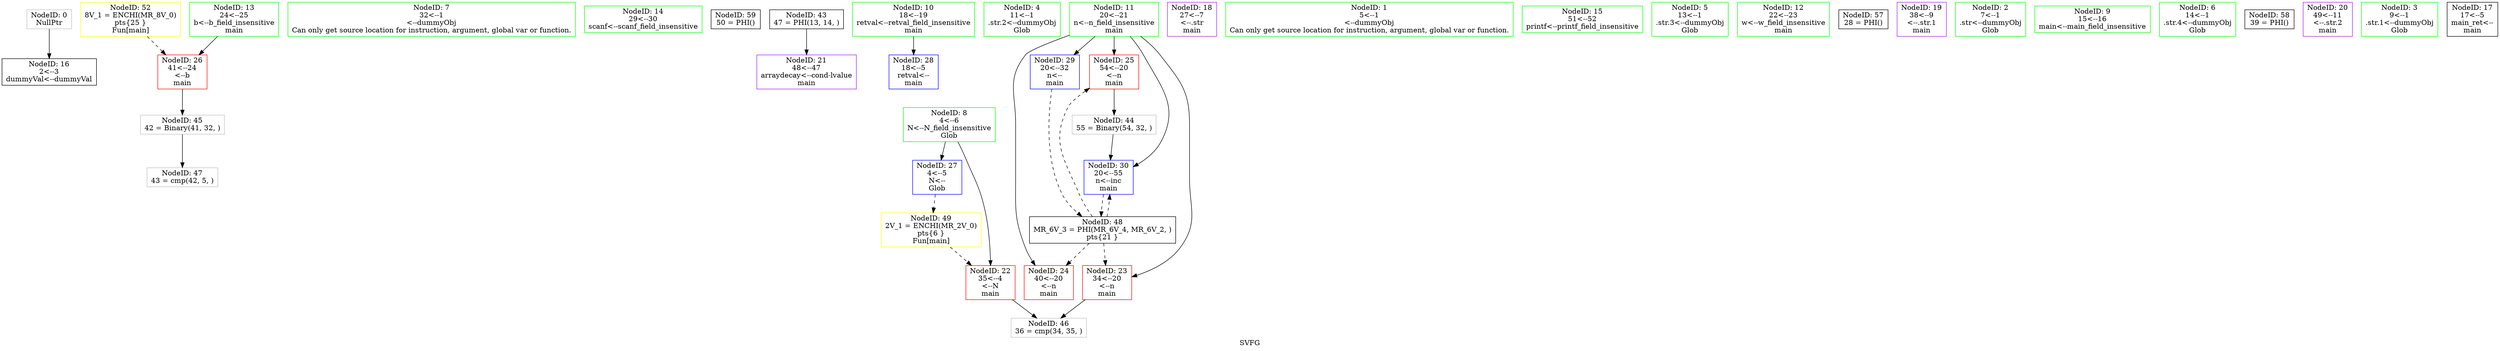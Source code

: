digraph "SVFG" {
	label="SVFG";

	Node0x563c6af81b50 [shape=record,color=grey,label="{NodeID: 0\nNullPtr}"];
	Node0x563c6af81b50 -> Node0x563c6af91e00[style=solid];
	Node0x563c6af941f0 [shape=record,color=grey,label="{NodeID: 45\n42 = Binary(41, 32, )\n}"];
	Node0x563c6af941f0 -> Node0x563c6af944f0[style=solid];
	Node0x563c6af90180 [shape=record,color=green,label="{NodeID: 7\n32\<--1\n\<--dummyObj\nCan only get source location for instruction, argument, global var or function.}"];
	Node0x563c6af971f0 [shape=record,color=yellow,style=double,label="{NodeID: 52\n8V_1 = ENCHI(MR_8V_0)\npts\{25 \}\nFun[main]}"];
	Node0x563c6af971f0 -> Node0x563c6af92650[style=dashed];
	Node0x563c6af91c30 [shape=record,color=green,label="{NodeID: 14\n29\<--30\nscanf\<--scanf_field_insensitive\n}"];
	Node0x563c6af99730 [shape=record,color=black,label="{NodeID: 59\n50 = PHI()\n}"];
	Node0x563c6af92240 [shape=record,color=purple,label="{NodeID: 21\n48\<--47\narraydecay\<--cond-lvalue\nmain\n}"];
	Node0x563c6af92820 [shape=record,color=blue,label="{NodeID: 28\n18\<--5\nretval\<--\nmain\n}"];
	Node0x563c6af81c70 [shape=record,color=green,label="{NodeID: 4\n11\<--1\n.str.2\<--dummyObj\nGlob }"];
	Node0x563c6af96510 [shape=record,color=yellow,style=double,label="{NodeID: 49\n2V_1 = ENCHI(MR_2V_0)\npts\{6 \}\nFun[main]}"];
	Node0x563c6af96510 -> Node0x563c6af92310[style=dashed];
	Node0x563c6af919c0 [shape=record,color=green,label="{NodeID: 11\n20\<--21\nn\<--n_field_insensitive\nmain\n}"];
	Node0x563c6af919c0 -> Node0x563c6af923e0[style=solid];
	Node0x563c6af919c0 -> Node0x563c6af924b0[style=solid];
	Node0x563c6af919c0 -> Node0x563c6af92580[style=solid];
	Node0x563c6af919c0 -> Node0x563c6af928f0[style=solid];
	Node0x563c6af919c0 -> Node0x563c6af929c0[style=solid];
	Node0x563c6af91fd0 [shape=record,color=purple,label="{NodeID: 18\n27\<--7\n\<--.str\nmain\n}"];
	Node0x563c6af92580 [shape=record,color=red,label="{NodeID: 25\n54\<--20\n\<--n\nmain\n}"];
	Node0x563c6af92580 -> Node0x563c6af94070[style=solid];
	Node0x563c6af8fdb0 [shape=record,color=green,label="{NodeID: 1\n5\<--1\n\<--dummyObj\nCan only get source location for instruction, argument, global var or function.}"];
	Node0x563c6af94370 [shape=record,color=grey,label="{NodeID: 46\n36 = cmp(34, 35, )\n}"];
	Node0x563c6af90210 [shape=record,color=green,label="{NodeID: 8\n4\<--6\nN\<--N_field_insensitive\nGlob }"];
	Node0x563c6af90210 -> Node0x563c6af92310[style=solid];
	Node0x563c6af90210 -> Node0x563c6af92720[style=solid];
	Node0x563c6af91d00 [shape=record,color=green,label="{NodeID: 15\n51\<--52\nprintf\<--printf_field_insensitive\n}"];
	Node0x563c6af92310 [shape=record,color=red,label="{NodeID: 22\n35\<--4\n\<--N\nmain\n}"];
	Node0x563c6af92310 -> Node0x563c6af94370[style=solid];
	Node0x563c6af928f0 [shape=record,color=blue,label="{NodeID: 29\n20\<--32\nn\<--\nmain\n}"];
	Node0x563c6af928f0 -> Node0x563c6af96010[style=dashed];
	Node0x563c6aed6290 [shape=record,color=black,label="{NodeID: 43\n47 = PHI(13, 14, )\n}"];
	Node0x563c6aed6290 -> Node0x563c6af92240[style=solid];
	Node0x563c6af81d00 [shape=record,color=green,label="{NodeID: 5\n13\<--1\n.str.3\<--dummyObj\nGlob }"];
	Node0x563c6af91a90 [shape=record,color=green,label="{NodeID: 12\n22\<--23\nw\<--w_field_insensitive\nmain\n}"];
	Node0x563c6af99530 [shape=record,color=black,label="{NodeID: 57\n28 = PHI()\n}"];
	Node0x563c6af920a0 [shape=record,color=purple,label="{NodeID: 19\n38\<--9\n\<--.str.1\nmain\n}"];
	Node0x563c6af92650 [shape=record,color=red,label="{NodeID: 26\n41\<--24\n\<--b\nmain\n}"];
	Node0x563c6af92650 -> Node0x563c6af941f0[style=solid];
	Node0x563c6af8fe40 [shape=record,color=green,label="{NodeID: 2\n7\<--1\n.str\<--dummyObj\nGlob }"];
	Node0x563c6af944f0 [shape=record,color=grey,label="{NodeID: 47\n43 = cmp(42, 5, )\n}"];
	Node0x563c6af902a0 [shape=record,color=green,label="{NodeID: 9\n15\<--16\nmain\<--main_field_insensitive\n}"];
	Node0x563c6af91e00 [shape=record,color=black,label="{NodeID: 16\n2\<--3\ndummyVal\<--dummyVal\n}"];
	Node0x563c6af923e0 [shape=record,color=red,label="{NodeID: 23\n34\<--20\n\<--n\nmain\n}"];
	Node0x563c6af923e0 -> Node0x563c6af94370[style=solid];
	Node0x563c6af929c0 [shape=record,color=blue,label="{NodeID: 30\n20\<--55\nn\<--inc\nmain\n}"];
	Node0x563c6af929c0 -> Node0x563c6af96010[style=dashed];
	Node0x563c6af94070 [shape=record,color=grey,label="{NodeID: 44\n55 = Binary(54, 32, )\n}"];
	Node0x563c6af94070 -> Node0x563c6af929c0[style=solid];
	Node0x563c6af900f0 [shape=record,color=green,label="{NodeID: 6\n14\<--1\n.str.4\<--dummyObj\nGlob }"];
	Node0x563c6af91b60 [shape=record,color=green,label="{NodeID: 13\n24\<--25\nb\<--b_field_insensitive\nmain\n}"];
	Node0x563c6af91b60 -> Node0x563c6af92650[style=solid];
	Node0x563c6af99630 [shape=record,color=black,label="{NodeID: 58\n39 = PHI()\n}"];
	Node0x563c6af92170 [shape=record,color=purple,label="{NodeID: 20\n49\<--11\n\<--.str.2\nmain\n}"];
	Node0x563c6af92720 [shape=record,color=blue,label="{NodeID: 27\n4\<--5\nN\<--\nGlob }"];
	Node0x563c6af92720 -> Node0x563c6af96510[style=dashed];
	Node0x563c6af81be0 [shape=record,color=green,label="{NodeID: 3\n9\<--1\n.str.1\<--dummyObj\nGlob }"];
	Node0x563c6af96010 [shape=record,color=black,label="{NodeID: 48\nMR_6V_3 = PHI(MR_6V_4, MR_6V_2, )\npts\{21 \}\n}"];
	Node0x563c6af96010 -> Node0x563c6af923e0[style=dashed];
	Node0x563c6af96010 -> Node0x563c6af924b0[style=dashed];
	Node0x563c6af96010 -> Node0x563c6af92580[style=dashed];
	Node0x563c6af96010 -> Node0x563c6af929c0[style=dashed];
	Node0x563c6af918f0 [shape=record,color=green,label="{NodeID: 10\n18\<--19\nretval\<--retval_field_insensitive\nmain\n}"];
	Node0x563c6af918f0 -> Node0x563c6af92820[style=solid];
	Node0x563c6af91f00 [shape=record,color=black,label="{NodeID: 17\n17\<--5\nmain_ret\<--\nmain\n}"];
	Node0x563c6af924b0 [shape=record,color=red,label="{NodeID: 24\n40\<--20\n\<--n\nmain\n}"];
}
